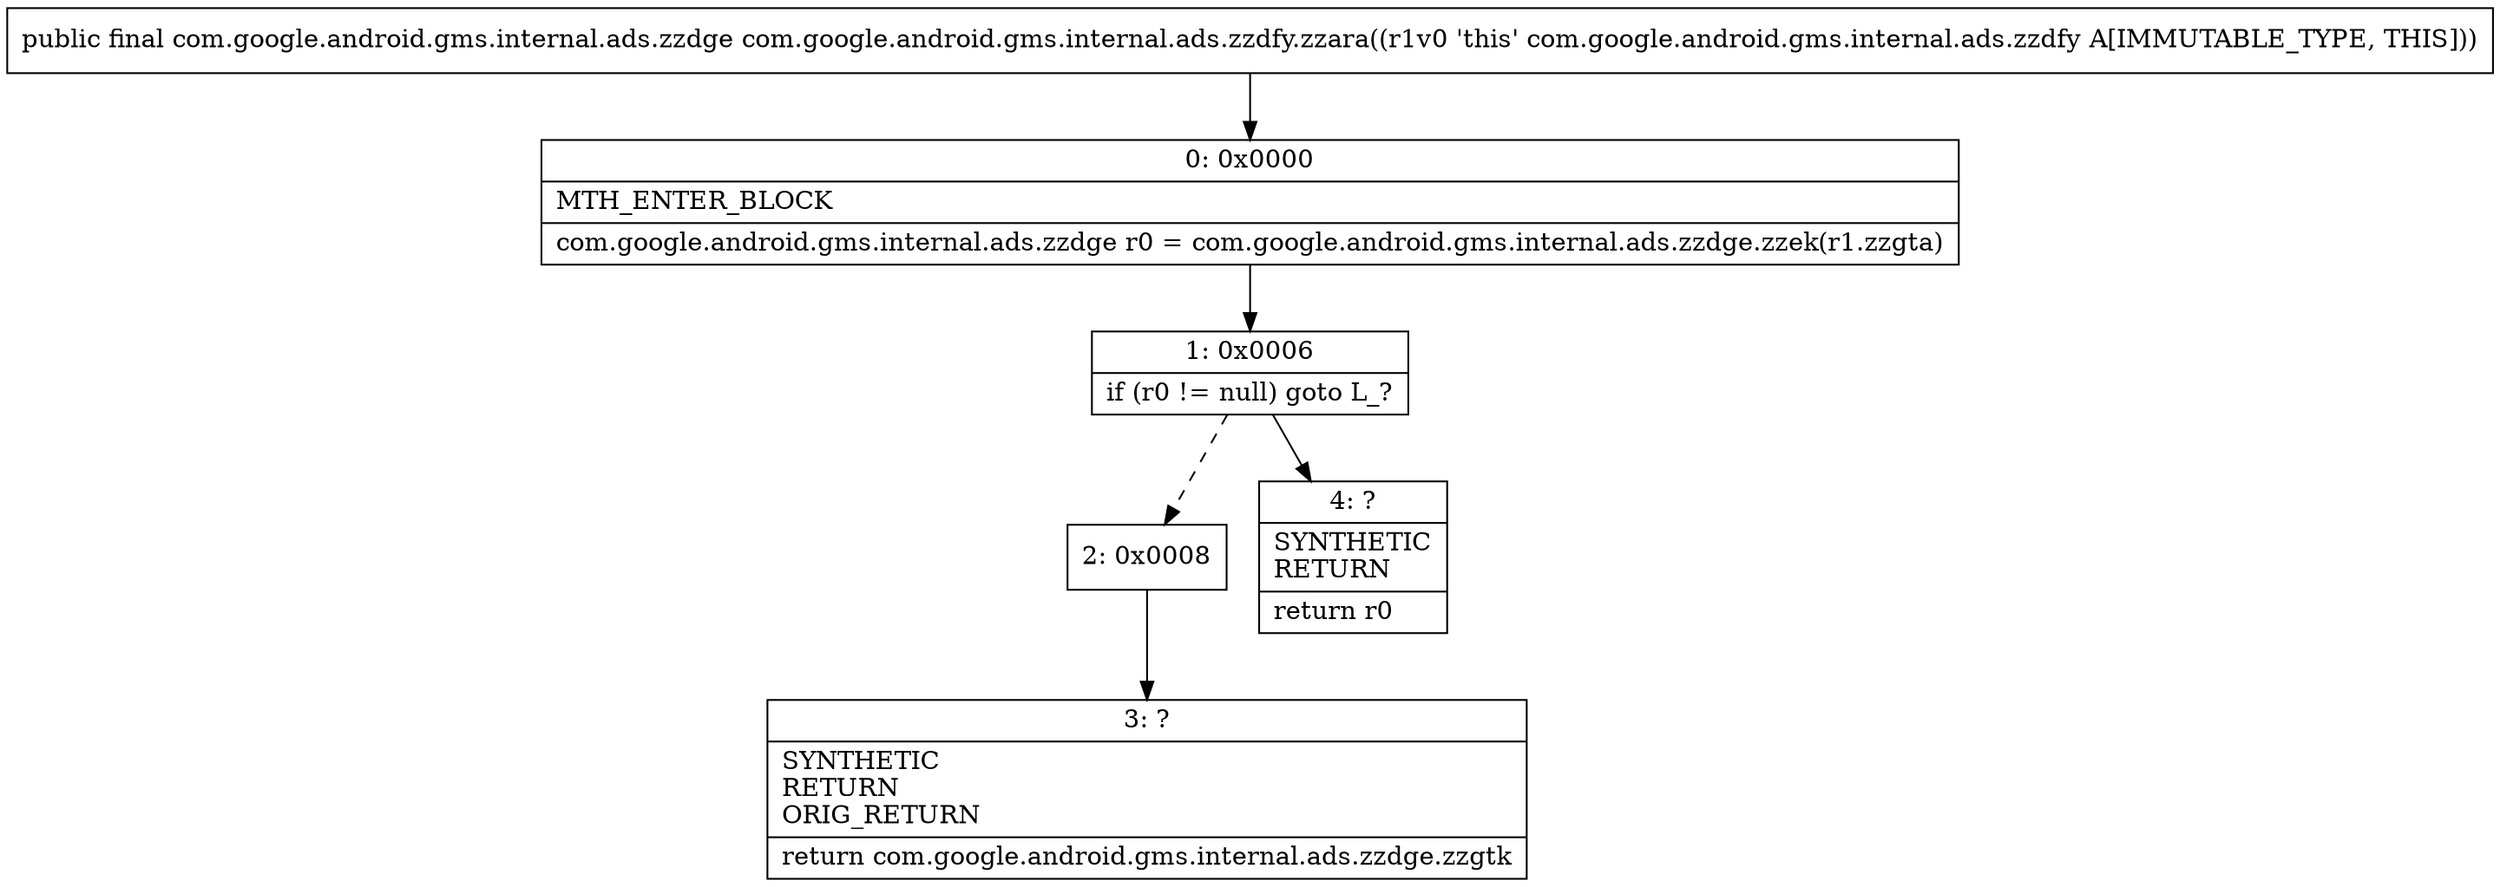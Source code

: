 digraph "CFG forcom.google.android.gms.internal.ads.zzdfy.zzara()Lcom\/google\/android\/gms\/internal\/ads\/zzdge;" {
Node_0 [shape=record,label="{0\:\ 0x0000|MTH_ENTER_BLOCK\l|com.google.android.gms.internal.ads.zzdge r0 = com.google.android.gms.internal.ads.zzdge.zzek(r1.zzgta)\l}"];
Node_1 [shape=record,label="{1\:\ 0x0006|if (r0 != null) goto L_?\l}"];
Node_2 [shape=record,label="{2\:\ 0x0008}"];
Node_3 [shape=record,label="{3\:\ ?|SYNTHETIC\lRETURN\lORIG_RETURN\l|return com.google.android.gms.internal.ads.zzdge.zzgtk\l}"];
Node_4 [shape=record,label="{4\:\ ?|SYNTHETIC\lRETURN\l|return r0\l}"];
MethodNode[shape=record,label="{public final com.google.android.gms.internal.ads.zzdge com.google.android.gms.internal.ads.zzdfy.zzara((r1v0 'this' com.google.android.gms.internal.ads.zzdfy A[IMMUTABLE_TYPE, THIS])) }"];
MethodNode -> Node_0;
Node_0 -> Node_1;
Node_1 -> Node_2[style=dashed];
Node_1 -> Node_4;
Node_2 -> Node_3;
}

